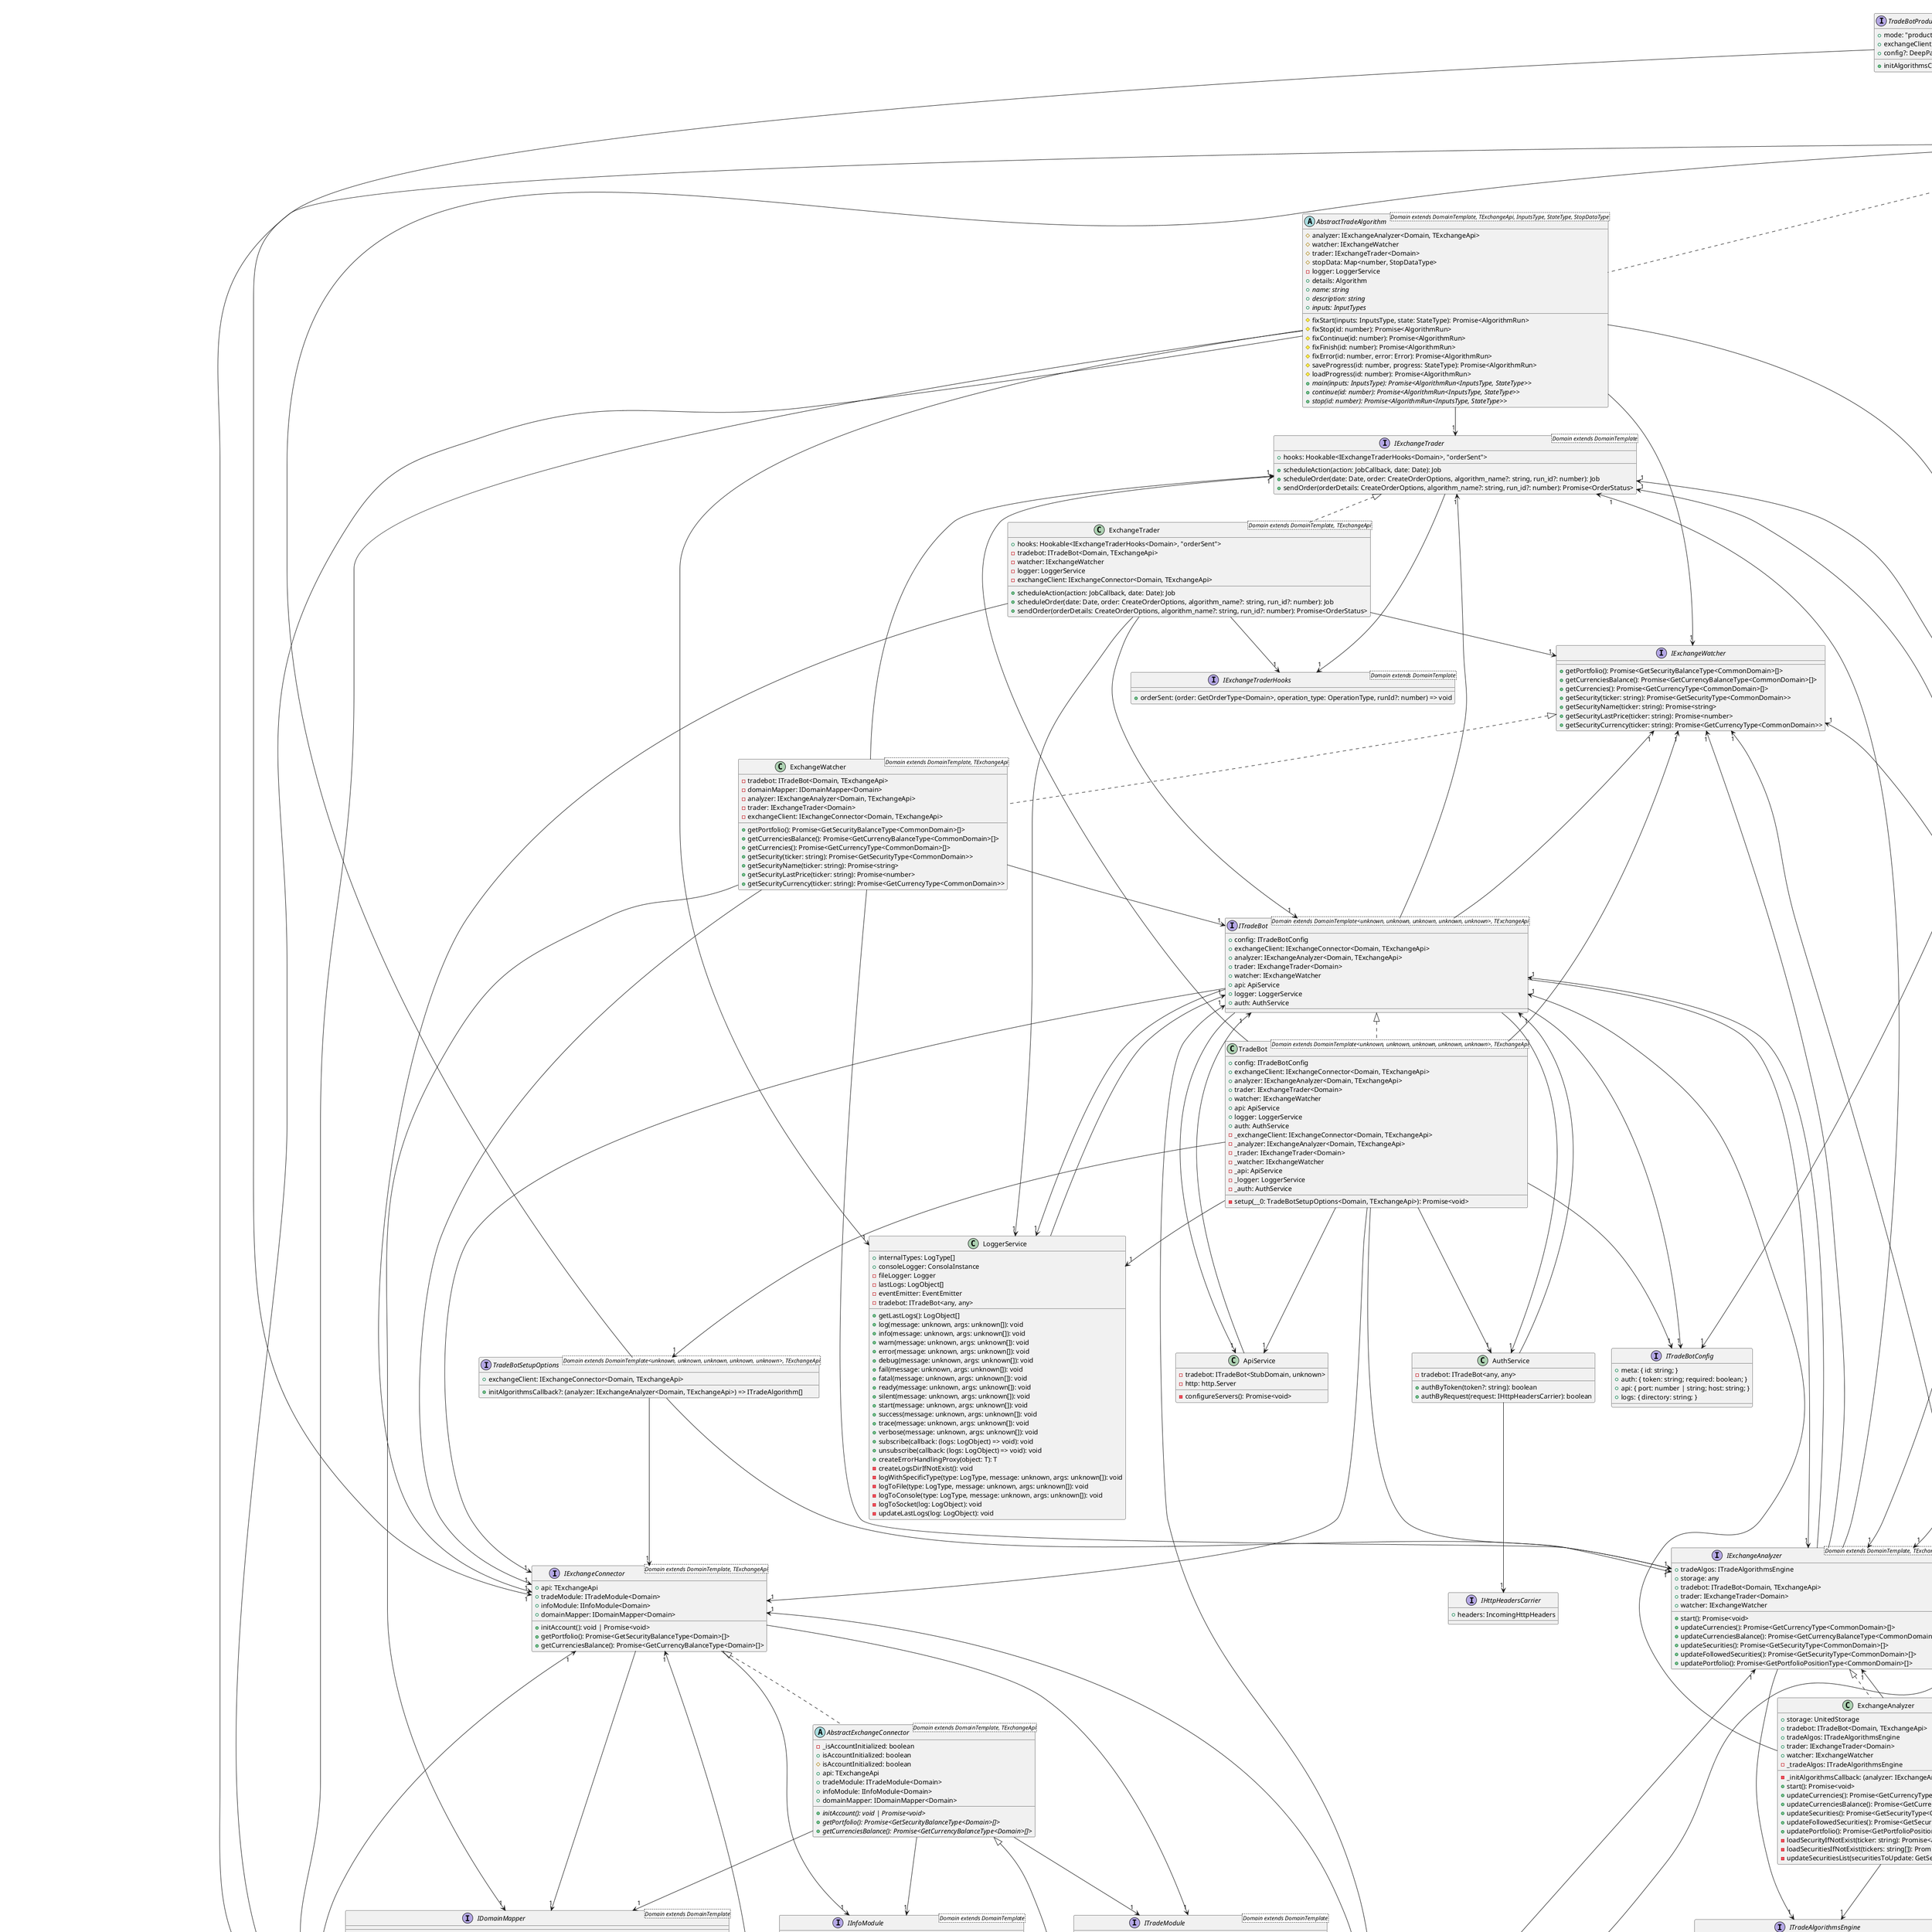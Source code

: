 @startuml
interface ITradeAlgorithm<InputsType, StateType> {
    +details: Algorithm
    +name: string
    +description: string
    +inputs: InputTypes
    +main(inputs: InputsType): Promise<AlgorithmRun<InputsType, StateType>>
    +continue(id: number): Promise<AlgorithmRun<InputsType, StateType>>
    +stop(id: number): Promise<AlgorithmRun<InputsType, StateType>>
}
abstract class AbstractTradeAlgorithm<Domain extends DomainTemplate, TExchangeApi, InputsType, StateType, StopDataType> implements ITradeAlgorithm {
    #analyzer: IExchangeAnalyzer<Domain, TExchangeApi>
    #watcher: IExchangeWatcher
    #trader: IExchangeTrader<Domain>
    #stopData: Map<number, StopDataType>
    -logger: LoggerService
    +details: Algorithm
    #fixStart(inputs: InputsType, state: StateType): Promise<AlgorithmRun>
    #fixStop(id: number): Promise<AlgorithmRun>
    #fixContinue(id: number): Promise<AlgorithmRun>
    #fixFinish(id: number): Promise<AlgorithmRun>
    #fixError(id: number, error: Error): Promise<AlgorithmRun>
    #saveProgress(id: number, progress: StateType): Promise<AlgorithmRun>
    #loadProgress(id: number): Promise<AlgorithmRun>
    +{abstract} name: string
    +{abstract} description: string
    +{abstract} inputs: InputTypes
    +{abstract} main(inputs: InputsType): Promise<AlgorithmRun<InputsType, StateType>>
    +{abstract} continue(id: number): Promise<AlgorithmRun<InputsType, StateType>>
    +{abstract} stop(id: number): Promise<AlgorithmRun<InputsType, StateType>>
}
interface ITradeAlgorithmsEngine {
    +description: Algorithm[]
    +runAlgorithm(name: string, inputs: unknown): Promise<AlgorithmRun>
    +resumeAlgorithms(): Promise<void>
    +continueAlgorithm(name: string, run_id: number): Promise<AlgorithmRun>
    +stopAlgorithm(name: string, run_id: number): Promise<AlgorithmRun>
}
interface IExchangeTraderHooks<Domain extends DomainTemplate> {
    +orderSent: (order: GetOrderType<Domain>, operation_type: OperationType, runId?: number) => void
}
interface IExchangeTrader<Domain extends DomainTemplate> {
    +hooks: Hookable<IExchangeTraderHooks<Domain>, "orderSent">
    +scheduleAction(action: JobCallback, date: Date): Job
    +scheduleOrder(date: Date, order: CreateOrderOptions, algorithm_name?: string, run_id?: number): Job
    +sendOrder(orderDetails: CreateOrderOptions, algorithm_name?: string, run_id?: number): Promise<OrderStatus>
}
interface IExchangeWatcher {
    +getPortfolio(): Promise<GetSecurityBalanceType<CommonDomain>[]>
    +getCurrenciesBalance(): Promise<GetCurrencyBalanceType<CommonDomain>[]>
    +getCurrencies(): Promise<GetCurrencyType<CommonDomain>[]>
    +getSecurity(ticker: string): Promise<GetSecurityType<CommonDomain>>
    +getSecurityName(ticker: string): Promise<string>
    +getSecurityLastPrice(ticker: string): Promise<number>
    +getSecurityCurrency(ticker: string): Promise<GetCurrencyType<CommonDomain>>
}
interface IExchangeAnalyzer<Domain extends DomainTemplate, TExchangeApi> {
    +tradeAlgos: ITradeAlgorithmsEngine
    +storage: any
    +tradebot: ITradeBot<Domain, TExchangeApi>
    +trader: IExchangeTrader<Domain>
    +watcher: IExchangeWatcher
    +start(): Promise<void>
    +updateCurrencies(): Promise<GetCurrencyType<CommonDomain>[]>
    +updateCurrenciesBalance(): Promise<GetCurrencyBalanceType<CommonDomain>[]>
    +updateSecurities(): Promise<GetSecurityType<CommonDomain>[]>
    +updateFollowedSecurities(): Promise<GetSecurityType<CommonDomain>[]>
    +updatePortfolio(): Promise<GetPortfolioPositionType<CommonDomain>[]>
}
class ExchangeAnalyzer<Domain extends DomainTemplate, TExchangeApi> implements IExchangeAnalyzer {
    +storage: UnitedStorage
    +tradebot: ITradeBot<Domain, TExchangeApi>
    +tradeAlgos: ITradeAlgorithmsEngine
    +trader: IExchangeTrader<Domain>
    +watcher: IExchangeWatcher
    -_tradeAlgos: ITradeAlgorithmsEngine
    -_initAlgorithmsCallback: (analyzer: IExchangeAnalyzer<Domain, TExchangeApi>) => ITradeAlgorithm[]
    +start(): Promise<void>
    +updateCurrencies(): Promise<GetCurrencyType<CommonDomain>[]>
    +updateCurrenciesBalance(): Promise<GetCurrencyBalanceType<CommonDomain>[]>
    +updateSecurities(): Promise<GetSecurityType<CommonDomain>[]>
    +updateFollowedSecurities(): Promise<GetSecurityType<CommonDomain>[]>
    +updatePortfolio(): Promise<GetPortfolioPositionType<CommonDomain>[]>
    -loadSecurityIfNotExist(ticker: string): Promise<any>
    -loadSecuritiesIfNotExist(tickers: string[]): Promise<GetSecurityType<CommonDomain>[]>
    -updateSecuritiesList(securitiesToUpdate: GetSecurityType<CommonDomain>[]): Promise<any>
}
interface ITradeModule<Domain extends DomainTemplate> {
    +sell(options: CreateOrderOptions): Promise<GetOrderType<Domain>>
    +buy(options: CreateOrderOptions): Promise<GetOrderType<Domain>>
    +marketSell(options: CreateOrderOptions): Promise<GetOrderType<Domain>>
    +marketBuy(options: CreateOrderOptions): Promise<GetOrderType<Domain>>
    +sellOrCancel(): Promise<GetOrderType<Domain>>
    +buyOrCancel(): Promise<GetOrderType<Domain>>
}
interface IInfoModule<Domain extends DomainTemplate> {
    +getCurrencies(): Promise<GetCurrencyType<Domain>[]>
    +getSecurityLastPrice(ticker: string): Promise<number>
    +getSecurityCurrency(ticker: string): Promise<GetCurrencyType<Domain>>
    +getSecurityName(ticker: string): Promise<string>
    +getSecurity(ticker: string, ignoreCache?: boolean): Promise<any>
    +getSecurityByExchangeId(id: string, ignoreCache?: boolean): Promise<any>
}
interface IExchangeConnector<Domain extends DomainTemplate, TExchangeApi> {
    +api: TExchangeApi
    +tradeModule: ITradeModule<Domain>
    +infoModule: IInfoModule<Domain>
    +domainMapper: IDomainMapper<Domain>
    +initAccount(): void | Promise<void>
    +getPortfolio(): Promise<GetSecurityBalanceType<Domain>[]>
    +getCurrenciesBalance(): Promise<GetCurrencyBalanceType<Domain>[]>
}
abstract class AbstractTradeModule<Domain extends DomainTemplate, TExchangeApi> implements ITradeModule {
    #exchangeClient: IExchangeConnector<Domain, TExchangeApi>
    +setExchangeClient(exchangeClient: IExchangeConnector<Domain, TExchangeApi>): void
    +{abstract} sell(__0: CreateOrderOptions): Promise<GetOrderType<Domain>>
    +{abstract} buy(__0: CreateOrderOptions): Promise<GetOrderType<Domain>>
    +{abstract} marketSell(__0: CreateOrderOptions): Promise<GetOrderType<Domain>>
    +{abstract} marketBuy(__0: CreateOrderOptions): Promise<GetOrderType<Domain>>
    +{abstract} sellOrCancel(): Promise<GetOrderType<Domain>>
    +{abstract} buyOrCancel(): Promise<GetOrderType<Domain>>
}
abstract class AbstractInfoModule<Domain extends DomainTemplate, TExchangeApi> implements IInfoModule {
    #exchangeClient: IExchangeConnector<Domain, TExchangeApi>
    +setExchangeClient(exchangeClient: IExchangeConnector<Domain, TExchangeApi>): void
    +{abstract} getCurrencies(): Promise<GetCurrencyType<Domain>[]>
    +{abstract} getSecurityLastPrice(ticker: string): Promise<number>
    +{abstract} getSecurityCurrency(ticker: string): Promise<GetCurrencyType<Domain>>
    +{abstract} getSecurityName(ticker: string): Promise<string>
    +{abstract} getSecurity(ticker: string, ignoreCache?: boolean): Promise<any>
    +{abstract} getSecurityByExchangeId(id: string, ignoreCache?: boolean): Promise<any>
}
abstract class AbstractExchangeConnector<Domain extends DomainTemplate, TExchangeApi> implements IExchangeConnector {
    -_isAccountInitialized: boolean
    +isAccountInitialized: boolean
    #isAccountInitialized: boolean
    +api: TExchangeApi
    +tradeModule: ITradeModule<Domain>
    +infoModule: IInfoModule<Domain>
    +domainMapper: IDomainMapper<Domain>
    +{abstract} initAccount(): void | Promise<void>
    +{abstract} getPortfolio(): Promise<GetSecurityBalanceType<Domain>[]>
    +{abstract} getCurrenciesBalance(): Promise<GetCurrencyBalanceType<Domain>[]>
}
class Algorithm {
    +name: string
    +description: string
    +inputTypes: InputTypes
    +algorithmRuns?: AlgorithmRun<any, any>[]
}
class Order {
    +exchangeId: string
    +securityTicker: string
    +status: OrderStatus
    +operation: any
    +lots: number
    +price: number
    +updatedAt?: Date
    +algorithmRunId?: number
    +algorithmRun?: AlgorithmRun<any, any>
}
class AlgorithmRun<InputType, StateType> {
    +id: number
    +algorithmName: string
    +inputs: InputType
    +status: AlgorithmRunStatus
    +state: StateType
    +updatedAt: Date
    +createdAt: Date
    +algorithm: Algorithm
    +orders: Order[]
}
class AssetBalance {
    +assetTicker: string
    +asset: Asset
    +amount: number
    +updatedAt: Date
}
class Asset {
    +ticker: string
    +name: string
    +balance: AssetBalance
    +updatedAt: Date
}
class SecurityBalance extends AssetBalance {
    +asset: Security
}
class Security extends Asset {
    +price: number
    +currency: Currency
    +currencyTicker: string
    +balance: SecurityBalance
    +isFollowed: boolean
}
class CurrencyBalance extends AssetBalance {
    +asset: Currency
}
class Currency extends Asset {
    +exchangeTicker?: string
    +securities: Security[]
    +balance: CurrencyBalance
}
abstract class AbstractDomainMapper<Domain extends DomainTemplate<unknown, unknown, unknown, unknown, unknown>, TExchangeApi> implements IDomainMapper {
    #exchangeClient: IExchangeConnector<Domain, TExchangeApi>
    +setExchangeClient(exchangeClient: IExchangeConnector<Domain, TExchangeApi>): void
    +{abstract} currency(currency: GetCurrencyType<Domain>): Promise<Currency>
    +{abstract} currencyBalance(currency: GetCurrencyBalanceType<Domain>): Promise<CurrencyBalance>
    +{abstract} security(security: GetSecurityType<Domain>): Promise<Security>
    +{abstract} securityBalance(portfolio: GetSecurityBalanceType<Domain>): Promise<SecurityBalance>
    +{abstract} order(order: GetOrderType<Domain>): Promise<Order>
    +{abstract} orderStatus(order: GetOrderType<Domain>): OrderStatus
    +{abstract} orderOperation(order: GetOrderType<Domain>): any
}
interface IDomainMapper<Domain extends DomainTemplate> {
    +currency(currency: GetCurrencyType<Domain>): Promise<GetCurrencyType<CommonDomain>>
    +currencyBalance(currency: GetCurrencyBalanceType<Domain>): Promise<GetCurrencyBalanceType<CommonDomain>>
    +security(security: GetSecurityType<Domain>): Promise<GetSecurityType<CommonDomain>>
    +securityBalance(security: GetSecurityBalanceType<Domain>): Promise<GetSecurityBalanceType<CommonDomain>>
    +order(order: GetOrderType<Domain>): Promise<GetOrderType<CommonDomain>>
    +orderStatus(order: GetOrderType<Domain>): OrderStatus
    +orderOperation(order: GetOrderType<Domain>): OperationType
}
interface ITradeBotConfig {
    +meta: { id: string; }
    +auth: { token: string; required: boolean; }
    +api: { port: number | string; host: string; }
    +logs: { directory: string; }
}
interface ITradeBot<Domain extends DomainTemplate<unknown, unknown, unknown, unknown, unknown>, TExchangeApi> {
    +config: ITradeBotConfig
    +exchangeClient: IExchangeConnector<Domain, TExchangeApi>
    +analyzer: IExchangeAnalyzer<Domain, TExchangeApi>
    +trader: IExchangeTrader<Domain>
    +watcher: IExchangeWatcher
    +api: ApiService
    +logger: LoggerService
    +auth: AuthService
}
class ApiService {
    -tradebot: ITradeBot<StubDomain, unknown>
    -http: http.Server
    -configureServers(): Promise<void>
}
interface IHttpHeadersCarrier {
    +headers: IncomingHttpHeaders
}
class AuthService {
    -tradebot: ITradeBot<any, any>
    +authByToken(token?: string): boolean
    +authByRequest(request: IHttpHeadersCarrier): boolean
}
class LoggerService {
    +internalTypes: LogType[]
    +consoleLogger: ConsolaInstance
    -fileLogger: Logger
    -lastLogs: LogObject[]
    -eventEmitter: EventEmitter
    -tradebot: ITradeBot<any, any>
    +getLastLogs(): LogObject[]
    +log(message: unknown, args: unknown[]): void
    +info(message: unknown, args: unknown[]): void
    +warn(message: unknown, args: unknown[]): void
    +error(message: unknown, args: unknown[]): void
    +debug(message: unknown, args: unknown[]): void
    +fail(message: unknown, args: unknown[]): void
    +fatal(message: unknown, args: unknown[]): void
    +ready(message: unknown, args: unknown[]): void
    +silent(message: unknown, args: unknown[]): void
    +start(message: unknown, args: unknown[]): void
    +success(message: unknown, args: unknown[]): void
    +trace(message: unknown, args: unknown[]): void
    +verbose(message: unknown, args: unknown[]): void
    +subscribe(callback: (logs: LogObject) => void): void
    +unsubscribe(callback: (logs: LogObject) => void): void
    +createErrorHandlingProxy(object: T): T
    -createLogsDirIfNotExist(): void
    -logWithSpecificType(type: LogType, message: unknown, args: unknown[]): void
    -logToFile(type: LogType, message: unknown, args: unknown[]): void
    -logToConsole(type: LogType, message: unknown, args: unknown[]): void
    -logToSocket(log: LogObject): void
    -updateLastLogs(log: LogObject): void
}
class ExchangeTrader<Domain extends DomainTemplate, TExchangeApi> implements IExchangeTrader {
    +hooks: Hookable<IExchangeTraderHooks<Domain>, "orderSent">
    -tradebot: ITradeBot<Domain, TExchangeApi>
    -watcher: IExchangeWatcher
    -logger: LoggerService
    -exchangeClient: IExchangeConnector<Domain, TExchangeApi>
    +scheduleAction(action: JobCallback, date: Date): Job
    +scheduleOrder(date: Date, order: CreateOrderOptions, algorithm_name?: string, run_id?: number): Job
    +sendOrder(orderDetails: CreateOrderOptions, algorithm_name?: string, run_id?: number): Promise<OrderStatus>
}
class ExchangeWatcher<Domain extends DomainTemplate, TExchangeApi> implements IExchangeWatcher {
    -tradebot: ITradeBot<Domain, TExchangeApi>
    -domainMapper: IDomainMapper<Domain>
    -analyzer: IExchangeAnalyzer<Domain, TExchangeApi>
    -trader: IExchangeTrader<Domain>
    -exchangeClient: IExchangeConnector<Domain, TExchangeApi>
    +getPortfolio(): Promise<GetSecurityBalanceType<CommonDomain>[]>
    +getCurrenciesBalance(): Promise<GetCurrencyBalanceType<CommonDomain>[]>
    +getCurrencies(): Promise<GetCurrencyType<CommonDomain>[]>
    +getSecurity(ticker: string): Promise<GetSecurityType<CommonDomain>>
    +getSecurityName(ticker: string): Promise<string>
    +getSecurityLastPrice(ticker: string): Promise<number>
    +getSecurityCurrency(ticker: string): Promise<GetCurrencyType<CommonDomain>>
}
interface TradeBotProductionInitOptions<Domain extends DomainTemplate<unknown, unknown, unknown, unknown, unknown>, TExchangeApi> {
    +mode: "production"
    +exchangeClient: IExchangeConnector<Domain, TExchangeApi>
    +config?: DeepPartial<ITradeBotConfig>
    +initAlgorithmsCallback?: (analyzer: IExchangeAnalyzer<Domain, TExchangeApi>) => ITradeAlgorithm[]
}
interface TradeBotNoSetupInitOptions {
    +mode: "no_setup"
}
interface TradeBotSetupOptions<Domain extends DomainTemplate<unknown, unknown, unknown, unknown, unknown>, TExchangeApi> {
    +exchangeClient: IExchangeConnector<Domain, TExchangeApi>
    +initAlgorithmsCallback?: (analyzer: IExchangeAnalyzer<Domain, TExchangeApi>) => ITradeAlgorithm[]
}
class TradeBot<Domain extends DomainTemplate<unknown, unknown, unknown, unknown, unknown>, TExchangeApi> implements ITradeBot {
    +config: ITradeBotConfig
    +exchangeClient: IExchangeConnector<Domain, TExchangeApi>
    +analyzer: IExchangeAnalyzer<Domain, TExchangeApi>
    +trader: IExchangeTrader<Domain>
    +watcher: IExchangeWatcher
    +api: ApiService
    +logger: LoggerService
    +auth: AuthService
    -_exchangeClient: IExchangeConnector<Domain, TExchangeApi>
    -_analyzer: IExchangeAnalyzer<Domain, TExchangeApi>
    -_trader: IExchangeTrader<Domain>
    -_watcher: IExchangeWatcher
    -_api: ApiService
    -_logger: LoggerService
    -_auth: AuthService
    -setup(__0: TradeBotSetupOptions<Domain, TExchangeApi>): Promise<void>
}
class TradeAlgorithmsEngine<Domain extends DomainTemplate, TExchangeApi> implements ITradeAlgorithmsEngine {
    #analyzer: IExchangeAnalyzer<Domain, TExchangeApi>
    #trader: IExchangeTrader<Domain>
    #watcher: IExchangeWatcher
    #tradebot: ITradeBot<Domain, TExchangeApi>
    #algorithms: ITradeAlgorithm[]
    +description: Algorithm[]
    +runAlgorithm(name: string, inputs: unknown): Promise<AlgorithmRun>
    +resumeAlgorithms(): Promise<void>
    +continueAlgorithm(name: string, id: number): Promise<AlgorithmRun>
    +stopAlgorithm(name: string, id: number): Promise<AlgorithmRun>
}
interface GetOrdersOptions extends ZGetOrdersOptions
interface ITypedTransformer<TEntity, TDatabase> {
    +to: (entityValue: TEntity) => TDatabase
    +from: (databaseValue: TDatabase) => TEntity
}
class AlgorithmsRepository extends Repository
class AlgorithmRunsRepository extends Repository {
    +runOne(algorithmName: string, inputs: unknown, state?: unknown): Promise<AlgorithmRun>
    +saveProgress(id: number, state: unknown): Promise<AlgorithmRun>
    +loadProgress(id: number): Promise<any>
    +stopOne(id: number): Promise<AlgorithmRun>
    +resumeOne(id: number): Promise<AlgorithmRun>
    +finishOne(id: number): Promise<AlgorithmRun>
    +storeError(id: number, error: Error): Promise<AlgorithmRun>
    +findManyByAlgorithm(algorithmName: string): Promise<AlgorithmRun[]>
    +findAllUnfinished(): Promise<AlgorithmRun[]>
}
interface IOrdersRepositoryHooks {
    +beforeSaveOne: (ticker: string) => Promise<void>
}
class OrdersRepository extends Repository {
    +hooks: Hookable<IOrdersRepositoryHooks, "beforeSaveOne">
    +saveOne(order: GetOrderType<CommonDomain>, operation: OperationType, runId?: number): Promise<GetOrderType<CommonDomain>>
    +search(options: GetOrdersOptions): Promise<GetOrderType<CommonDomain>[]>
}
interface IPersistentStorage {
    +orders: OrdersRepository
    +algorithms: AlgorithmsRepository
    +algorithmRuns: AlgorithmRunsRepository
    +isInitialized: boolean
    +initialize(): Promise<void>
}
class PersistentStorage implements IPersistentStorage {
    +isInitialized: boolean
    +orders: OrdersRepository
    +algorithms: AlgorithmsRepository
    +algorithmRuns: AlgorithmRunsRepository
    -_orders: OrdersRepository
    -_algorithms: AlgorithmsRepository
    -_algorithmRuns: AlgorithmRunsRepository
    -id: string
    +initialize(): Promise<void>
    -datasource: DataSource
}
class SecuritiesRepository extends Repository {
    +findByTicker(securityTicker: string): Promise<Security>
    +findByTickers(securityTickers: string[]): Promise<Security[]>
    +findAllFollowed(): Promise<Security[]>
    +follow(securityTicker: string): Promise<any>
    +unfollow(securityTicker: string): Promise<any>
    +updateAll(securities: Security[]): Promise<void>
}
class PortfolioRepository extends Repository {
    +securities: Repository<SecurityBalance>
    +currencies: Repository<CurrencyBalance>
    +findPositions(options?: FindManyOptions<AssetBalance>): Promise<any[]>
}
class CurrenciesRepository extends Repository {
    +findByTicker(currencyTicker: string): Promise<Currency>
    +updateAll(currencies: Currency[]): Promise<void>
}
interface IInMemoryStorage {
    +securities: SecuritiesRepository
    +portfolio: PortfolioRepository
    +currencies: CurrenciesRepository
    +isInitialized: boolean
    +initialize(): Promise<void>
}
class InMemoryStorage implements IInMemoryStorage {
    +isInitialized: boolean
    +securities: SecuritiesRepository
    +currencies: CurrenciesRepository
    +portfolio: PortfolioRepository
    -_securities: SecuritiesRepository
    -_portfolio: PortfolioRepository
    -_currencies: CurrenciesRepository
    -datasource: DataSource
    +initialize(): Promise<void>
}
class UnitedStorage implements IPersistentStorage, IInMemoryStorage {
    +isInitialized: boolean
    +currencies: CurrenciesRepository
    +portfolio: PortfolioRepository
    +securities: SecuritiesRepository
    +orders: OrdersRepository
    +algorithms: AlgorithmsRepository
    +algorithmRuns: AlgorithmRunsRepository
    -_persistent: IPersistentStorage
    -_memory: IInMemoryStorage
    -id: string
    +initialize(): Promise<void>
}
class StubExchangeState {
    +db: DataSource
    +isInitialized: boolean
    +initialize(): Promise<void>
    -fillDatabase(ExchangeDataSource: DataSource): Promise<void>
}
class StubExchangeApi {
    +state: StubExchangeState
    +isInitialized: boolean
    +initialize(): Promise<void>
    +getPortfolio(): Promise<SecurityBalance[]>
    +getCurrenciesBalance(): Promise<CurrencyBalance[]>
    +getCurrencies(): Promise<Currency[]>
    +getSecurityLastPrice(ticker: string): Promise<number>
    +getSecurityCurrency(ticker: string): Promise<Currency>
    +getSecurityName(ticker: string): Promise<string>
    +getSecurity(ticker: string): Promise<any>
    +sell(options: CreateOrderOptions): Promise<Order>
    +buy(options: CreateOrderOptions): Promise<Order>
    +marketSell(options: CreateOrderOptions): Promise<Order>
    +marketBuy(options: CreateOrderOptions): Promise<Order>
}
class DomainMapper extends AbstractDomainMapper {
    +currency(currency: Currency): Promise<Currency>
    +currencyBalance(currencyBalance: CurrencyBalance): Promise<CurrencyBalance>
    +security(security: Security): Promise<Security>
    +securityBalance(portfolio: SecurityBalance): Promise<SecurityBalance>
    +order(order: Order): Promise<Order>
    +orderOperation(order: Order): "undefined" | "limit_buy" | "limit_sell" | "market_buy" | "market_sell" | "buy_or_cancel" | "sell_or_cancel"
    +orderStatus(order: Order): OrderStatus
}
class ExchangeConnector extends AbstractExchangeConnector {
    +initAccount(): void
    +getPortfolio(): Promise<SecurityBalance[]>
    +getCurrenciesBalance(): Promise<CurrencyBalance[]>
}
class TradeModule extends AbstractTradeModule {
    +sell(options: CreateOrderOptions): Promise<Order>
    +buy(options: CreateOrderOptions): Promise<Order>
    +marketSell(options: CreateOrderOptions): Promise<Order>
    +marketBuy(options: CreateOrderOptions): Promise<Order>
    +sellOrCancel(): Promise<Order>
    +buyOrCancel(): Promise<Order>
}
class InfoModule extends AbstractInfoModule {
    +getCurrencies(): Promise<Currency[]>
    +getSecurityLastPrice(ticker: string): Promise<number>
    +getSecurityCurrency(ticker: string): Promise<Currency>
    +getSecurityName(ticker: string): Promise<string>
    +getSecurity(ticker: string, ignoreCache?: boolean): Promise<any>
    +getSecurityByExchangeId(id: string, ignoreCache?: boolean): Promise<any>
}
ITradeAlgorithm --> "1" Algorithm
ITradeAlgorithm --> "1" AlgorithmRun
AbstractTradeAlgorithm --> "1" IExchangeAnalyzer
AbstractTradeAlgorithm --> "1" IExchangeWatcher
AbstractTradeAlgorithm --> "1" IExchangeTrader
AbstractTradeAlgorithm --> "1" LoggerService
AbstractTradeAlgorithm --> "1" Algorithm
AbstractTradeAlgorithm --> "1" AlgorithmRun
ITradeAlgorithmsEngine --> "*" Algorithm
ITradeAlgorithmsEngine --> "1" AlgorithmRun
IExchangeTrader --> "1" IExchangeTraderHooks
IExchangeAnalyzer --> "1" ITradeAlgorithmsEngine
IExchangeAnalyzer --> "1" ITradeBot
IExchangeAnalyzer --> "1" IExchangeTrader
IExchangeAnalyzer --> "1" IExchangeWatcher
ExchangeAnalyzer --> "1" UnitedStorage
ExchangeAnalyzer --> "1" ITradeBot
ExchangeAnalyzer --> "1" ITradeAlgorithmsEngine
ExchangeAnalyzer --> "1" IExchangeTrader
ExchangeAnalyzer --> "1" IExchangeWatcher
ExchangeAnalyzer --> "1" IExchangeAnalyzer
ExchangeAnalyzer --> "*" ITradeAlgorithm
IExchangeConnector --> "1" ITradeModule
IExchangeConnector --> "1" IInfoModule
IExchangeConnector --> "1" IDomainMapper
AbstractTradeModule --> "1" IExchangeConnector
AbstractInfoModule --> "1" IExchangeConnector
AbstractExchangeConnector --> "1" ITradeModule
AbstractExchangeConnector --> "1" IInfoModule
AbstractExchangeConnector --> "1" IDomainMapper
Algorithm --> "1" AlgorithmRun
Order --> "1" AlgorithmRun
AlgorithmRun --> "1" Algorithm
AlgorithmRun --> "*" Order
AssetBalance --> "1" Asset
Asset --> "1" AssetBalance
SecurityBalance --> "1" Security
Security --> "1" Currency
Security --> "1" SecurityBalance
CurrencyBalance --> "1" Currency
Currency --> "*" Security
Currency --> "1" CurrencyBalance
AbstractDomainMapper --> "1" IExchangeConnector
AbstractDomainMapper --> "1" Currency
AbstractDomainMapper --> "1" CurrencyBalance
AbstractDomainMapper --> "1" Security
AbstractDomainMapper --> "1" SecurityBalance
AbstractDomainMapper --> "1" Order
ITradeBot --> "1" ITradeBotConfig
ITradeBot --> "1" IExchangeConnector
ITradeBot --> "1" IExchangeAnalyzer
ITradeBot --> "1" IExchangeTrader
ITradeBot --> "1" IExchangeWatcher
ITradeBot --> "1" ApiService
ITradeBot --> "1" LoggerService
ITradeBot --> "1" AuthService
ApiService --> "1" ITradeBot
AuthService --> "1" ITradeBot
AuthService --> "1" IHttpHeadersCarrier
LoggerService --> "1" ITradeBot
ExchangeTrader --> "1" IExchangeTraderHooks
ExchangeTrader --> "1" ITradeBot
ExchangeTrader --> "1" IExchangeWatcher
ExchangeTrader --> "1" LoggerService
ExchangeTrader --> "1" IExchangeConnector
ExchangeWatcher --> "1" ITradeBot
ExchangeWatcher --> "1" IDomainMapper
ExchangeWatcher --> "1" IExchangeAnalyzer
ExchangeWatcher --> "1" IExchangeTrader
ExchangeWatcher --> "1" IExchangeConnector
TradeBotProductionInitOptions --> "1" IExchangeConnector
TradeBotProductionInitOptions --> "1" ITradeBotConfig
TradeBotProductionInitOptions --> "1" IExchangeAnalyzer
TradeBotProductionInitOptions --> "*" ITradeAlgorithm
TradeBotSetupOptions --> "1" IExchangeConnector
TradeBotSetupOptions --> "1" IExchangeAnalyzer
TradeBotSetupOptions --> "*" ITradeAlgorithm
TradeBot --> "1" ITradeBotConfig
TradeBot --> "1" IExchangeConnector
TradeBot --> "1" IExchangeAnalyzer
TradeBot --> "1" IExchangeTrader
TradeBot --> "1" IExchangeWatcher
TradeBot --> "1" ApiService
TradeBot --> "1" LoggerService
TradeBot --> "1" AuthService
TradeBot --> "1" TradeBotSetupOptions
TradeAlgorithmsEngine --> "1" IExchangeAnalyzer
TradeAlgorithmsEngine --> "1" IExchangeTrader
TradeAlgorithmsEngine --> "1" IExchangeWatcher
TradeAlgorithmsEngine --> "1" ITradeBot
TradeAlgorithmsEngine --> "*" ITradeAlgorithm
TradeAlgorithmsEngine --> "*" Algorithm
TradeAlgorithmsEngine --> "1" AlgorithmRun
AlgorithmRunsRepository --> "1" AlgorithmRun
AlgorithmRunsRepository --> "*" AlgorithmRun
OrdersRepository --> "1" IOrdersRepositoryHooks
OrdersRepository --> "1" GetOrdersOptions
IPersistentStorage --> "1" OrdersRepository
IPersistentStorage --> "1" AlgorithmsRepository
IPersistentStorage --> "1" AlgorithmRunsRepository
PersistentStorage --> "1" OrdersRepository
PersistentStorage --> "1" AlgorithmsRepository
PersistentStorage --> "1" AlgorithmRunsRepository
SecuritiesRepository --> "1" Security
SecuritiesRepository --> "*" Security
PortfolioRepository --> "1" SecurityBalance
PortfolioRepository --> "1" CurrencyBalance
PortfolioRepository --> "1" AssetBalance
CurrenciesRepository --> "1" Currency
IInMemoryStorage --> "1" SecuritiesRepository
IInMemoryStorage --> "1" PortfolioRepository
IInMemoryStorage --> "1" CurrenciesRepository
InMemoryStorage --> "1" SecuritiesRepository
InMemoryStorage --> "1" CurrenciesRepository
InMemoryStorage --> "1" PortfolioRepository
UnitedStorage --> "1" CurrenciesRepository
UnitedStorage --> "1" PortfolioRepository
UnitedStorage --> "1" SecuritiesRepository
UnitedStorage --> "1" OrdersRepository
UnitedStorage --> "1" AlgorithmsRepository
UnitedStorage --> "1" AlgorithmRunsRepository
UnitedStorage --> "1" IPersistentStorage
UnitedStorage --> "1" IInMemoryStorage
StubExchangeApi --> "1" StubExchangeState
StubExchangeApi --> "*" SecurityBalance
StubExchangeApi --> "*" CurrencyBalance
StubExchangeApi --> "*" Currency
StubExchangeApi --> "1" Currency
StubExchangeApi --> "1" Order
DomainMapper --> "1" Currency
DomainMapper --> "1" CurrencyBalance
DomainMapper --> "1" Security
DomainMapper --> "1" SecurityBalance
DomainMapper --> "1" Order
ExchangeConnector --> "*" SecurityBalance
ExchangeConnector --> "*" CurrencyBalance
TradeModule --> "1" Order
InfoModule --> "*" Currency
InfoModule --> "1" Currency
@enduml